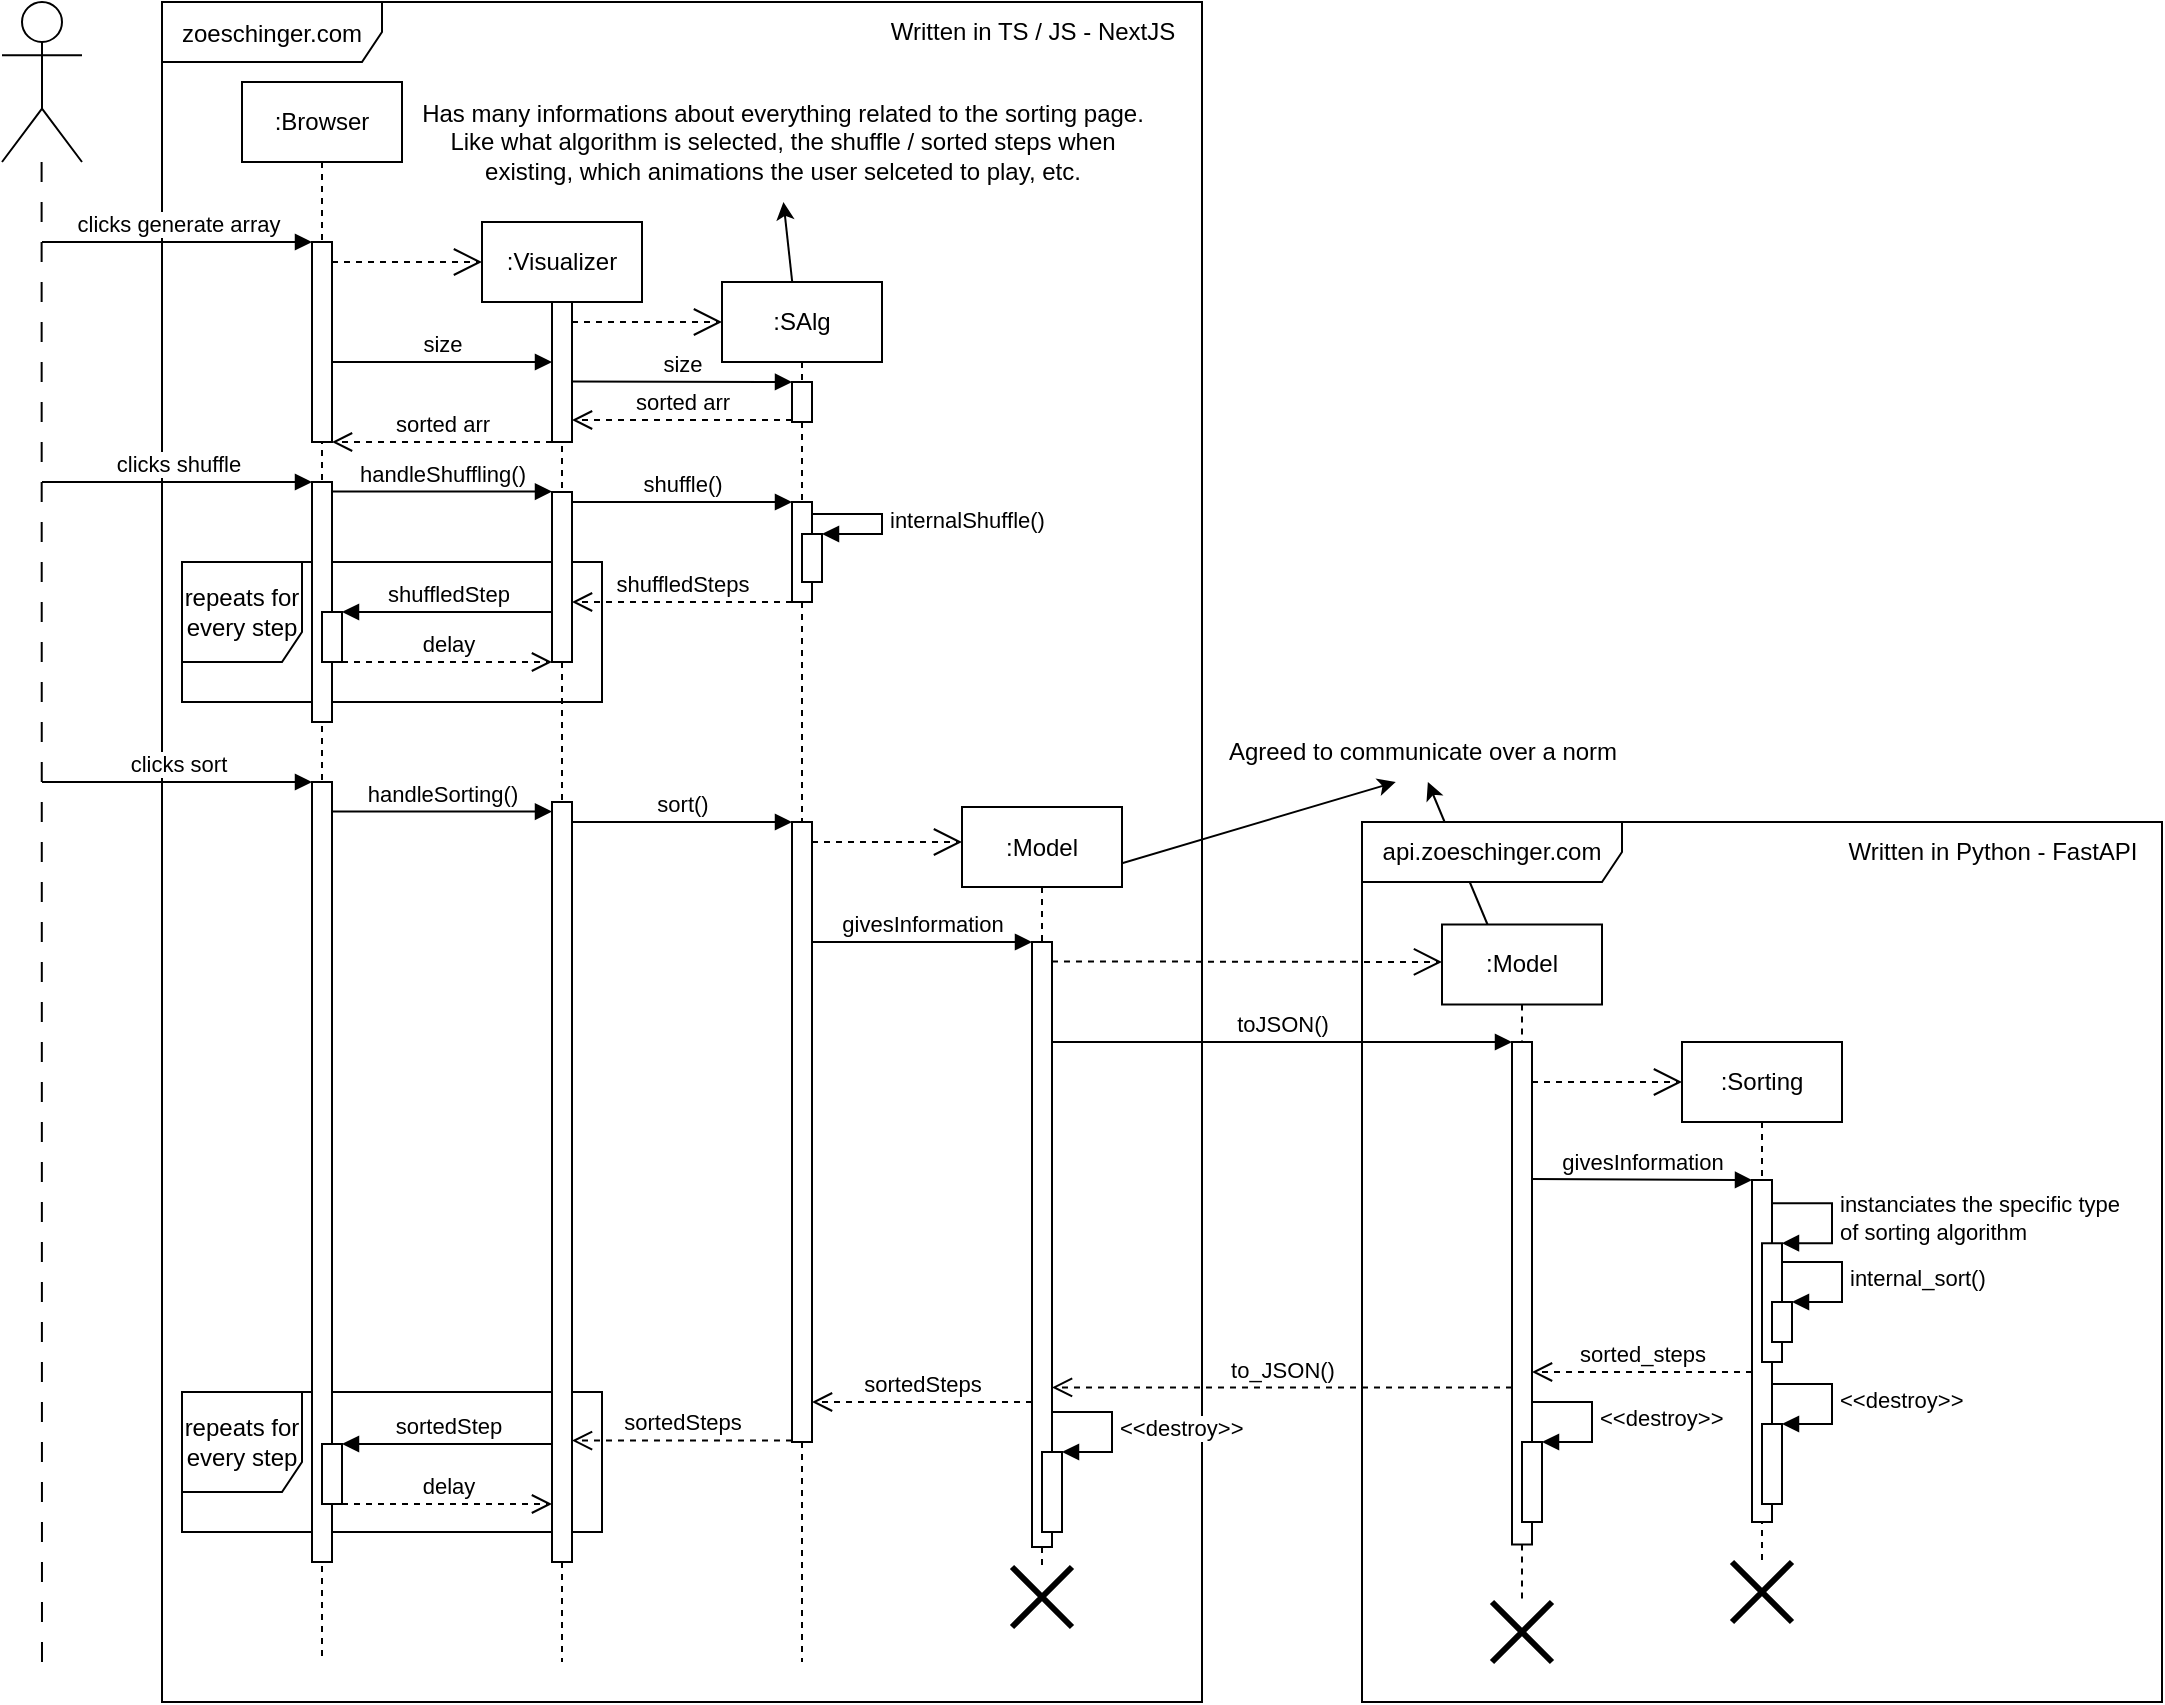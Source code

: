 <mxfile>
    <diagram id="qg90H9YzYEBdVhwIcSgk" name="Page-1">
        <mxGraphModel dx="1225" dy="601" grid="1" gridSize="10" guides="1" tooltips="1" connect="1" arrows="1" fold="1" page="1" pageScale="1" pageWidth="1100" pageHeight="850" math="0" shadow="0">
            <root>
                <mxCell id="0"/>
                <mxCell id="1" parent="0"/>
                <mxCell id="2" value="zoeschinger.com" style="shape=umlFrame;width=110;height=30;movable=1;resizable=1;rotatable=1;deletable=1;editable=1;connectable=1;" parent="1" vertex="1">
                    <mxGeometry x="80" width="520" height="850" as="geometry"/>
                </mxCell>
                <mxCell id="104" value="repeats for every step" style="shape=umlFrame;whiteSpace=wrap;html=1;width=60;height=50;movable=1;resizable=1;rotatable=1;deletable=1;editable=1;connectable=1;" parent="1" vertex="1">
                    <mxGeometry x="90" y="695" width="210" height="70" as="geometry"/>
                </mxCell>
                <mxCell id="79" style="edgeStyle=none;html=1;movable=1;resizable=1;rotatable=1;deletable=1;editable=1;connectable=1;" parent="1" source="8" target="77" edge="1">
                    <mxGeometry relative="1" as="geometry"/>
                </mxCell>
                <mxCell id="3" value="api.zoeschinger.com" style="shape=umlFrame;whiteSpace=wrap;html=1;width=130;height=30;movable=0;resizable=0;rotatable=0;deletable=0;editable=0;connectable=0;" parent="1" vertex="1">
                    <mxGeometry x="680" y="410" width="400" height="440" as="geometry"/>
                </mxCell>
                <mxCell id="9" value=":Sorting" style="shape=umlLifeline;perimeter=lifelinePerimeter;whiteSpace=wrap;html=1;container=1;collapsible=0;recursiveResize=0;outlineConnect=0;movable=1;resizable=1;rotatable=1;deletable=1;editable=1;connectable=1;" parent="1" vertex="1">
                    <mxGeometry x="840" y="520" width="80" height="260" as="geometry"/>
                </mxCell>
                <mxCell id="74" value="" style="html=1;points=[];perimeter=orthogonalPerimeter;movable=1;resizable=1;rotatable=1;deletable=1;editable=1;connectable=1;" parent="1" vertex="1">
                    <mxGeometry x="875" y="589" width="10" height="171" as="geometry"/>
                </mxCell>
                <mxCell id="48" value="repeats for every step" style="shape=umlFrame;whiteSpace=wrap;html=1;width=60;height=50;movable=1;resizable=1;rotatable=1;deletable=1;editable=1;connectable=1;" parent="1" vertex="1">
                    <mxGeometry x="90" y="280" width="210" height="70" as="geometry"/>
                </mxCell>
                <mxCell id="4" value="" style="shape=umlActor;verticalLabelPosition=bottom;verticalAlign=top;html=1;movable=1;resizable=1;rotatable=1;deletable=1;editable=1;connectable=1;" parent="1" vertex="1">
                    <mxGeometry width="40" height="80" as="geometry"/>
                </mxCell>
                <mxCell id="5" value=":Browser" style="shape=umlLifeline;perimeter=lifelinePerimeter;whiteSpace=wrap;html=1;container=1;collapsible=0;recursiveResize=0;outlineConnect=0;movable=1;resizable=1;rotatable=1;deletable=1;editable=1;connectable=1;" parent="1" vertex="1">
                    <mxGeometry x="120" y="40" width="80" height="790" as="geometry"/>
                </mxCell>
                <mxCell id="36" value="" style="html=1;points=[];perimeter=orthogonalPerimeter;movable=1;resizable=1;rotatable=1;deletable=1;editable=1;connectable=1;" parent="5" vertex="1">
                    <mxGeometry x="35" y="200" width="10" height="120" as="geometry"/>
                </mxCell>
                <mxCell id="42" value="" style="html=1;points=[];perimeter=orthogonalPerimeter;movable=1;resizable=1;rotatable=1;deletable=1;editable=1;connectable=1;" parent="5" vertex="1">
                    <mxGeometry x="40" y="265" width="10" height="25" as="geometry"/>
                </mxCell>
                <mxCell id="50" value="" style="html=1;points=[];perimeter=orthogonalPerimeter;movable=1;resizable=1;rotatable=1;deletable=1;editable=1;connectable=1;" parent="5" vertex="1">
                    <mxGeometry x="35" y="350" width="10" height="390" as="geometry"/>
                </mxCell>
                <mxCell id="131" value="" style="html=1;points=[];perimeter=orthogonalPerimeter;movable=1;resizable=1;rotatable=1;deletable=1;editable=1;connectable=1;" parent="5" vertex="1">
                    <mxGeometry x="40" y="681" width="10" height="30" as="geometry"/>
                </mxCell>
                <mxCell id="6" value=":Visualizer" style="shape=umlLifeline;perimeter=lifelinePerimeter;whiteSpace=wrap;html=1;container=1;collapsible=0;recursiveResize=0;outlineConnect=0;movable=1;resizable=1;rotatable=1;deletable=1;editable=1;connectable=1;" parent="1" vertex="1">
                    <mxGeometry x="240" y="110" width="80" height="720" as="geometry"/>
                </mxCell>
                <mxCell id="37" value="" style="html=1;points=[];perimeter=orthogonalPerimeter;movable=1;resizable=1;rotatable=1;deletable=1;editable=1;connectable=1;" parent="6" vertex="1">
                    <mxGeometry x="35" y="135" width="10" height="85" as="geometry"/>
                </mxCell>
                <mxCell id="78" style="edgeStyle=none;html=1;movable=1;resizable=1;rotatable=1;deletable=1;editable=1;connectable=1;" parent="1" source="7" target="77" edge="1">
                    <mxGeometry relative="1" as="geometry"/>
                </mxCell>
                <mxCell id="7" value=":Model" style="shape=umlLifeline;perimeter=lifelinePerimeter;whiteSpace=wrap;html=1;container=1;collapsible=0;recursiveResize=0;outlineConnect=0;movable=1;resizable=1;rotatable=1;deletable=1;editable=1;connectable=1;" parent="1" vertex="1">
                    <mxGeometry x="480" y="402.5" width="80" height="380" as="geometry"/>
                </mxCell>
                <mxCell id="64" value="givesInformation" style="html=1;verticalAlign=bottom;endArrow=block;movable=1;resizable=1;rotatable=1;deletable=1;editable=1;connectable=1;" parent="7" edge="1">
                    <mxGeometry width="80" relative="1" as="geometry">
                        <mxPoint x="-75" y="67.5" as="sourcePoint"/>
                        <mxPoint x="35" y="67.5" as="targetPoint"/>
                    </mxGeometry>
                </mxCell>
                <mxCell id="65" value="" style="html=1;points=[];perimeter=orthogonalPerimeter;movable=1;resizable=1;rotatable=1;deletable=1;editable=1;connectable=1;" parent="7" vertex="1">
                    <mxGeometry x="35" y="67.5" width="10" height="302.5" as="geometry"/>
                </mxCell>
                <mxCell id="129" value="" style="html=1;points=[];perimeter=orthogonalPerimeter;" parent="7" vertex="1">
                    <mxGeometry x="40" y="322.5" width="10" height="40" as="geometry"/>
                </mxCell>
                <mxCell id="130" value="&amp;lt;&amp;lt;destroy&amp;gt;&amp;gt;" style="edgeStyle=orthogonalEdgeStyle;html=1;align=left;spacingLeft=2;endArrow=block;rounded=0;entryX=1;entryY=0;" parent="7" target="129" edge="1">
                    <mxGeometry relative="1" as="geometry">
                        <mxPoint x="45" y="302.5" as="sourcePoint"/>
                        <Array as="points">
                            <mxPoint x="75" y="302.5"/>
                        </Array>
                    </mxGeometry>
                </mxCell>
                <mxCell id="8" value=":Model" style="shape=umlLifeline;perimeter=lifelinePerimeter;whiteSpace=wrap;html=1;container=1;collapsible=0;recursiveResize=0;outlineConnect=0;movable=1;resizable=1;rotatable=1;deletable=1;editable=1;connectable=1;" parent="1" vertex="1">
                    <mxGeometry x="720" y="461.25" width="80" height="338.75" as="geometry"/>
                </mxCell>
                <mxCell id="69" value="" style="html=1;points=[];perimeter=orthogonalPerimeter;movable=1;resizable=1;rotatable=1;deletable=1;editable=1;connectable=1;" parent="8" vertex="1">
                    <mxGeometry x="35" y="58.75" width="10" height="251.25" as="geometry"/>
                </mxCell>
                <mxCell id="11" value="" style="html=1;points=[];perimeter=orthogonalPerimeter;movable=1;resizable=1;rotatable=1;deletable=1;editable=1;connectable=1;" parent="1" vertex="1">
                    <mxGeometry x="155" y="120" width="10" height="100" as="geometry"/>
                </mxCell>
                <mxCell id="12" value="" style="endArrow=none;startArrow=none;endFill=0;startFill=0;endSize=8;html=1;verticalAlign=bottom;dashed=1;labelBackgroundColor=none;dashPattern=10 10;movable=1;resizable=1;rotatable=1;deletable=1;editable=1;connectable=1;" parent="1" edge="1">
                    <mxGeometry width="160" relative="1" as="geometry">
                        <mxPoint x="19.8" y="80" as="sourcePoint"/>
                        <mxPoint x="20" y="840" as="targetPoint"/>
                    </mxGeometry>
                </mxCell>
                <mxCell id="17" value="clicks generate array" style="html=1;verticalAlign=bottom;endArrow=block;movable=1;resizable=1;rotatable=1;deletable=1;editable=1;connectable=1;" parent="1" edge="1">
                    <mxGeometry width="80" relative="1" as="geometry">
                        <mxPoint x="20" y="120" as="sourcePoint"/>
                        <mxPoint x="155" y="120" as="targetPoint"/>
                    </mxGeometry>
                </mxCell>
                <mxCell id="21" style="edgeStyle=none;html=1;movable=1;resizable=1;rotatable=1;deletable=1;editable=1;connectable=1;" parent="1" source="18" target="20" edge="1">
                    <mxGeometry relative="1" as="geometry"/>
                </mxCell>
                <mxCell id="18" value=":SAlg" style="shape=umlLifeline;perimeter=lifelinePerimeter;whiteSpace=wrap;html=1;container=1;collapsible=0;recursiveResize=0;outlineConnect=0;movable=1;resizable=1;rotatable=1;deletable=1;editable=1;connectable=1;" parent="1" vertex="1">
                    <mxGeometry x="360" y="140" width="80" height="690" as="geometry"/>
                </mxCell>
                <mxCell id="39" value="shuffle()" style="html=1;verticalAlign=bottom;endArrow=block;movable=1;resizable=1;rotatable=1;deletable=1;editable=1;connectable=1;" parent="18" edge="1">
                    <mxGeometry width="80" relative="1" as="geometry">
                        <mxPoint x="-75" y="110" as="sourcePoint"/>
                        <mxPoint x="35" y="110" as="targetPoint"/>
                    </mxGeometry>
                </mxCell>
                <mxCell id="40" value="" style="html=1;points=[];perimeter=orthogonalPerimeter;movable=1;resizable=1;rotatable=1;deletable=1;editable=1;connectable=1;" parent="18" vertex="1">
                    <mxGeometry x="35" y="110" width="10" height="50" as="geometry"/>
                </mxCell>
                <mxCell id="46" value="" style="html=1;points=[];perimeter=orthogonalPerimeter;movable=1;resizable=1;rotatable=1;deletable=1;editable=1;connectable=1;" parent="18" vertex="1">
                    <mxGeometry x="40" y="126" width="10" height="24" as="geometry"/>
                </mxCell>
                <mxCell id="47" value="internalShuffle()" style="edgeStyle=orthogonalEdgeStyle;html=1;align=left;spacingLeft=2;endArrow=block;rounded=0;movable=1;resizable=1;rotatable=1;deletable=1;editable=1;connectable=1;" parent="18" target="46" edge="1">
                    <mxGeometry relative="1" as="geometry">
                        <mxPoint x="45" y="116" as="sourcePoint"/>
                        <Array as="points">
                            <mxPoint x="80" y="116"/>
                            <mxPoint x="80" y="126"/>
                        </Array>
                        <mxPoint x="50" y="122" as="targetPoint"/>
                    </mxGeometry>
                </mxCell>
                <mxCell id="20" value="Has many informations about everything related to the sorting page.&lt;br&gt;Like what algorithm is selected, the shuffle / sorted steps when&lt;br&gt;existing, which animations the user selceted to play, etc." style="text;html=1;align=center;verticalAlign=middle;resizable=1;points=[];autosize=1;strokeColor=none;fillColor=none;movable=1;rotatable=1;deletable=1;editable=1;connectable=1;" parent="1" vertex="1">
                    <mxGeometry x="200" y="40" width="380" height="60" as="geometry"/>
                </mxCell>
                <mxCell id="22" value="" style="html=1;points=[];perimeter=orthogonalPerimeter;movable=1;resizable=1;rotatable=1;deletable=1;editable=1;connectable=1;" parent="1" vertex="1">
                    <mxGeometry x="275" y="150" width="10" height="70" as="geometry"/>
                </mxCell>
                <mxCell id="26" value="" style="endArrow=open;endSize=12;dashed=1;html=1;movable=1;resizable=1;rotatable=1;deletable=1;editable=1;connectable=1;" parent="1" edge="1">
                    <mxGeometry width="160" relative="1" as="geometry">
                        <mxPoint x="165" y="130" as="sourcePoint"/>
                        <mxPoint x="240" y="130" as="targetPoint"/>
                    </mxGeometry>
                </mxCell>
                <mxCell id="27" value="" style="endArrow=open;endSize=12;dashed=1;html=1;movable=1;resizable=1;rotatable=1;deletable=1;editable=1;connectable=1;" parent="1" edge="1">
                    <mxGeometry width="160" relative="1" as="geometry">
                        <mxPoint x="285" y="160" as="sourcePoint"/>
                        <mxPoint x="360" y="160" as="targetPoint"/>
                    </mxGeometry>
                </mxCell>
                <mxCell id="28" value="size" style="html=1;verticalAlign=bottom;endArrow=block;movable=1;resizable=1;rotatable=1;deletable=1;editable=1;connectable=1;" parent="1" target="22" edge="1">
                    <mxGeometry width="80" relative="1" as="geometry">
                        <mxPoint x="165" y="180" as="sourcePoint"/>
                        <mxPoint x="270" y="180" as="targetPoint"/>
                    </mxGeometry>
                </mxCell>
                <mxCell id="29" value="" style="html=1;points=[];perimeter=orthogonalPerimeter;movable=1;resizable=1;rotatable=1;deletable=1;editable=1;connectable=1;" parent="1" vertex="1">
                    <mxGeometry x="395" y="190" width="10" height="20" as="geometry"/>
                </mxCell>
                <mxCell id="31" value="sorted arr" style="html=1;verticalAlign=bottom;endArrow=open;dashed=1;endSize=8;exitX=0;exitY=0.95;movable=1;resizable=1;rotatable=1;deletable=1;editable=1;connectable=1;" parent="1" source="29" target="22" edge="1">
                    <mxGeometry x="-0.001" relative="1" as="geometry">
                        <mxPoint x="300" y="270" as="targetPoint"/>
                        <mxPoint as="offset"/>
                    </mxGeometry>
                </mxCell>
                <mxCell id="32" value="size" style="html=1;verticalAlign=bottom;endArrow=block;entryX=0.119;entryY=0.156;entryDx=0;entryDy=0;entryPerimeter=0;exitX=1.023;exitY=0.568;exitDx=0;exitDy=0;exitPerimeter=0;movable=1;resizable=1;rotatable=1;deletable=1;editable=1;connectable=1;" parent="1" source="22" edge="1">
                    <mxGeometry width="80" relative="1" as="geometry">
                        <mxPoint x="283.81" y="190.36" as="sourcePoint"/>
                        <mxPoint x="395.0" y="190" as="targetPoint"/>
                    </mxGeometry>
                </mxCell>
                <mxCell id="34" value="sorted arr" style="html=1;verticalAlign=bottom;endArrow=open;dashed=1;endSize=8;exitX=0;exitY=0.95;movable=1;resizable=1;rotatable=1;deletable=1;editable=1;connectable=1;" parent="1" edge="1">
                    <mxGeometry x="-0.001" relative="1" as="geometry">
                        <mxPoint x="165" y="220" as="targetPoint"/>
                        <mxPoint x="275" y="220" as="sourcePoint"/>
                        <mxPoint as="offset"/>
                    </mxGeometry>
                </mxCell>
                <mxCell id="35" value="clicks shuffle" style="html=1;verticalAlign=bottom;endArrow=block;movable=1;resizable=1;rotatable=1;deletable=1;editable=1;connectable=1;" parent="1" edge="1">
                    <mxGeometry width="80" relative="1" as="geometry">
                        <mxPoint x="20" y="240" as="sourcePoint"/>
                        <mxPoint x="155" y="240" as="targetPoint"/>
                    </mxGeometry>
                </mxCell>
                <mxCell id="38" value="handleShuffling()" style="html=1;verticalAlign=bottom;endArrow=block;movable=1;resizable=1;rotatable=1;deletable=1;editable=1;connectable=1;" parent="1" edge="1">
                    <mxGeometry width="80" relative="1" as="geometry">
                        <mxPoint x="165" y="244.76" as="sourcePoint"/>
                        <mxPoint x="275" y="244.76" as="targetPoint"/>
                    </mxGeometry>
                </mxCell>
                <mxCell id="41" value="shuffledSteps" style="html=1;verticalAlign=bottom;endArrow=open;dashed=1;endSize=8;exitX=0;exitY=0.95;movable=1;resizable=1;rotatable=1;deletable=1;editable=1;connectable=1;" parent="1" edge="1">
                    <mxGeometry x="-0.004" relative="1" as="geometry">
                        <mxPoint x="285" y="300" as="targetPoint"/>
                        <mxPoint x="395" y="300" as="sourcePoint"/>
                        <mxPoint as="offset"/>
                    </mxGeometry>
                </mxCell>
                <mxCell id="43" value="shuffledStep" style="html=1;verticalAlign=bottom;endArrow=block;entryX=1;entryY=0;movable=1;resizable=1;rotatable=1;deletable=1;editable=1;connectable=1;" parent="1" source="37" target="42" edge="1">
                    <mxGeometry relative="1" as="geometry">
                        <mxPoint x="270" y="280" as="sourcePoint"/>
                    </mxGeometry>
                </mxCell>
                <mxCell id="44" value="delay" style="html=1;verticalAlign=bottom;endArrow=open;dashed=1;endSize=8;movable=1;resizable=1;rotatable=1;deletable=1;editable=1;connectable=1;" parent="1" source="42" target="37" edge="1">
                    <mxGeometry relative="1" as="geometry">
                        <mxPoint x="230" y="337" as="targetPoint"/>
                        <Array as="points">
                            <mxPoint x="220" y="330"/>
                        </Array>
                    </mxGeometry>
                </mxCell>
                <mxCell id="49" value="clicks sort" style="html=1;verticalAlign=bottom;endArrow=block;movable=1;resizable=1;rotatable=1;deletable=1;editable=1;connectable=1;" parent="1" edge="1">
                    <mxGeometry width="80" relative="1" as="geometry">
                        <mxPoint x="20" y="390" as="sourcePoint"/>
                        <mxPoint x="155" y="390" as="targetPoint"/>
                    </mxGeometry>
                </mxCell>
                <mxCell id="51" value="handleSorting()" style="html=1;verticalAlign=bottom;endArrow=block;movable=1;resizable=1;rotatable=1;deletable=1;editable=1;connectable=1;" parent="1" edge="1">
                    <mxGeometry width="80" relative="1" as="geometry">
                        <mxPoint x="165" y="404.76" as="sourcePoint"/>
                        <mxPoint x="275" y="404.76" as="targetPoint"/>
                        <mxPoint as="offset"/>
                    </mxGeometry>
                </mxCell>
                <mxCell id="59" value="" style="html=1;points=[];perimeter=orthogonalPerimeter;movable=1;resizable=1;rotatable=1;deletable=1;editable=1;connectable=1;" parent="1" vertex="1">
                    <mxGeometry x="275" y="400" width="10" height="380" as="geometry"/>
                </mxCell>
                <mxCell id="61" value="sort()" style="html=1;verticalAlign=bottom;endArrow=block;movable=1;resizable=1;rotatable=1;deletable=1;editable=1;connectable=1;" parent="1" edge="1">
                    <mxGeometry width="80" relative="1" as="geometry">
                        <mxPoint x="285" y="410" as="sourcePoint"/>
                        <mxPoint x="395" y="410" as="targetPoint"/>
                    </mxGeometry>
                </mxCell>
                <mxCell id="62" value="" style="html=1;points=[];perimeter=orthogonalPerimeter;movable=1;resizable=1;rotatable=1;deletable=1;editable=1;connectable=1;" parent="1" vertex="1">
                    <mxGeometry x="395" y="410" width="10" height="310" as="geometry"/>
                </mxCell>
                <mxCell id="63" value="" style="endArrow=open;endSize=12;dashed=1;html=1;movable=1;resizable=1;rotatable=1;deletable=1;editable=1;connectable=1;" parent="1" edge="1">
                    <mxGeometry width="160" relative="1" as="geometry">
                        <mxPoint x="405" y="420" as="sourcePoint"/>
                        <mxPoint x="480" y="420" as="targetPoint"/>
                    </mxGeometry>
                </mxCell>
                <mxCell id="67" value="" style="endArrow=open;endSize=12;dashed=1;html=1;movable=1;resizable=1;rotatable=1;deletable=1;editable=1;connectable=1;" parent="1" edge="1">
                    <mxGeometry width="160" relative="1" as="geometry">
                        <mxPoint x="525" y="479.71" as="sourcePoint"/>
                        <mxPoint x="720" y="480" as="targetPoint"/>
                    </mxGeometry>
                </mxCell>
                <mxCell id="70" value="toJSON()" style="html=1;verticalAlign=bottom;endArrow=block;entryX=0;entryY=0;movable=1;resizable=1;rotatable=1;deletable=1;editable=1;connectable=1;" parent="1" source="65" target="69" edge="1">
                    <mxGeometry relative="1" as="geometry">
                        <mxPoint x="685" y="520" as="sourcePoint"/>
                    </mxGeometry>
                </mxCell>
                <mxCell id="72" value="" style="endArrow=open;endSize=12;dashed=1;html=1;movable=1;resizable=1;rotatable=1;deletable=1;editable=1;connectable=1;" parent="1" source="69" edge="1">
                    <mxGeometry width="160" relative="1" as="geometry">
                        <mxPoint x="770" y="540.34" as="sourcePoint"/>
                        <mxPoint x="840" y="540" as="targetPoint"/>
                    </mxGeometry>
                </mxCell>
                <mxCell id="75" value="givesInformation" style="html=1;verticalAlign=bottom;endArrow=block;entryX=0;entryY=0;exitX=0.957;exitY=0.619;exitDx=0;exitDy=0;exitPerimeter=0;movable=1;resizable=1;rotatable=1;deletable=1;editable=1;connectable=1;" parent="1" edge="1">
                    <mxGeometry relative="1" as="geometry">
                        <mxPoint x="764.57" y="588.52" as="sourcePoint"/>
                        <mxPoint x="875" y="589.0" as="targetPoint"/>
                    </mxGeometry>
                </mxCell>
                <mxCell id="76" value="sorted_steps" style="html=1;verticalAlign=bottom;endArrow=open;dashed=1;endSize=8;movable=1;resizable=1;rotatable=1;deletable=1;editable=1;connectable=1;" parent="1" edge="1">
                    <mxGeometry relative="1" as="geometry">
                        <mxPoint x="765" y="685" as="targetPoint"/>
                        <mxPoint x="875" y="685" as="sourcePoint"/>
                        <Array as="points">
                            <mxPoint x="830" y="685"/>
                        </Array>
                        <mxPoint as="offset"/>
                    </mxGeometry>
                </mxCell>
                <mxCell id="77" value="Agreed to communicate over a norm" style="text;html=1;align=center;verticalAlign=middle;resizable=1;points=[];autosize=1;strokeColor=none;fillColor=none;movable=1;rotatable=1;deletable=1;editable=1;connectable=1;" parent="1" vertex="1">
                    <mxGeometry x="600" y="360" width="220" height="30" as="geometry"/>
                </mxCell>
                <mxCell id="71" value="to_JSON()" style="html=1;verticalAlign=bottom;endArrow=open;dashed=1;endSize=8;exitX=0;exitY=0.95;movable=1;resizable=1;rotatable=1;deletable=1;editable=1;connectable=1;" parent="1" edge="1">
                    <mxGeometry relative="1" as="geometry">
                        <mxPoint x="525" y="692.688" as="targetPoint"/>
                        <mxPoint x="755" y="692.688" as="sourcePoint"/>
                    </mxGeometry>
                </mxCell>
                <mxCell id="108" value="sortedSteps" style="html=1;verticalAlign=bottom;endArrow=open;dashed=1;endSize=8;exitX=0;exitY=0.95;movable=1;resizable=1;rotatable=1;deletable=1;editable=1;connectable=1;" parent="1" edge="1">
                    <mxGeometry x="-0.004" relative="1" as="geometry">
                        <mxPoint x="285" y="719.26" as="targetPoint"/>
                        <mxPoint x="395" y="719.26" as="sourcePoint"/>
                        <mxPoint as="offset"/>
                    </mxGeometry>
                </mxCell>
                <mxCell id="109" value="sortedStep" style="html=1;verticalAlign=bottom;endArrow=block;entryX=1;entryY=0;movable=1;resizable=1;rotatable=1;deletable=1;editable=1;connectable=1;" parent="1" edge="1">
                    <mxGeometry relative="1" as="geometry">
                        <mxPoint x="275" y="721" as="sourcePoint"/>
                        <mxPoint x="170" y="721" as="targetPoint"/>
                    </mxGeometry>
                </mxCell>
                <mxCell id="110" value="delay" style="html=1;verticalAlign=bottom;endArrow=open;dashed=1;endSize=8;movable=1;resizable=1;rotatable=1;deletable=1;editable=1;connectable=1;" parent="1" edge="1">
                    <mxGeometry relative="1" as="geometry">
                        <mxPoint x="275" y="751" as="targetPoint"/>
                        <Array as="points">
                            <mxPoint x="220" y="751"/>
                        </Array>
                        <mxPoint x="170" y="751" as="sourcePoint"/>
                    </mxGeometry>
                </mxCell>
                <mxCell id="111" value="sortedSteps" style="html=1;verticalAlign=bottom;endArrow=open;dashed=1;endSize=8;exitX=0;exitY=0.95;movable=1;resizable=1;rotatable=1;deletable=1;editable=1;connectable=1;" parent="1" edge="1">
                    <mxGeometry x="-0.004" relative="1" as="geometry">
                        <mxPoint x="405" y="700" as="targetPoint"/>
                        <mxPoint x="515" y="700" as="sourcePoint"/>
                        <mxPoint as="offset"/>
                    </mxGeometry>
                </mxCell>
                <mxCell id="121" value="" style="html=1;points=[];perimeter=orthogonalPerimeter;" parent="1" vertex="1">
                    <mxGeometry x="880" y="711" width="10" height="40" as="geometry"/>
                </mxCell>
                <mxCell id="122" value="&amp;lt;&amp;lt;destroy&amp;gt;&amp;gt;" style="edgeStyle=orthogonalEdgeStyle;html=1;align=left;spacingLeft=2;endArrow=block;rounded=0;entryX=1;entryY=0;" parent="1" target="121" edge="1">
                    <mxGeometry relative="1" as="geometry">
                        <mxPoint x="885" y="691" as="sourcePoint"/>
                        <Array as="points">
                            <mxPoint x="915" y="691"/>
                        </Array>
                    </mxGeometry>
                </mxCell>
                <mxCell id="124" value="internal_sort()" style="edgeStyle=orthogonalEdgeStyle;html=1;align=left;spacingLeft=2;endArrow=block;rounded=0;entryX=1;entryY=0;" parent="1" target="123" edge="1">
                    <mxGeometry relative="1" as="geometry">
                        <mxPoint x="890" y="630" as="sourcePoint"/>
                        <Array as="points">
                            <mxPoint x="920" y="630"/>
                        </Array>
                    </mxGeometry>
                </mxCell>
                <mxCell id="125" value="" style="html=1;points=[];perimeter=orthogonalPerimeter;" parent="1" vertex="1">
                    <mxGeometry x="880" y="620.63" width="10" height="59.37" as="geometry"/>
                </mxCell>
                <mxCell id="126" value="instanciates the specific type&lt;br&gt;of sorting algorithm" style="edgeStyle=orthogonalEdgeStyle;html=1;align=left;spacingLeft=2;endArrow=block;rounded=0;entryX=1;entryY=0;" parent="1" target="125" edge="1">
                    <mxGeometry x="0.004" relative="1" as="geometry">
                        <mxPoint x="885" y="600.63" as="sourcePoint"/>
                        <Array as="points">
                            <mxPoint x="915" y="600.63"/>
                        </Array>
                        <mxPoint as="offset"/>
                    </mxGeometry>
                </mxCell>
                <mxCell id="123" value="" style="html=1;points=[];perimeter=orthogonalPerimeter;" parent="1" vertex="1">
                    <mxGeometry x="885" y="650" width="10" height="20" as="geometry"/>
                </mxCell>
                <mxCell id="127" value="" style="html=1;points=[];perimeter=orthogonalPerimeter;" parent="1" vertex="1">
                    <mxGeometry x="760" y="720" width="10" height="40" as="geometry"/>
                </mxCell>
                <mxCell id="128" value="&amp;lt;&amp;lt;destroy&amp;gt;&amp;gt;" style="edgeStyle=orthogonalEdgeStyle;html=1;align=left;spacingLeft=2;endArrow=block;rounded=0;entryX=1;entryY=0;" parent="1" target="127" edge="1">
                    <mxGeometry relative="1" as="geometry">
                        <mxPoint x="765" y="700" as="sourcePoint"/>
                        <Array as="points">
                            <mxPoint x="795" y="700"/>
                        </Array>
                    </mxGeometry>
                </mxCell>
                <mxCell id="132" value="" style="shape=umlDestroy;whiteSpace=wrap;html=1;strokeWidth=3;" parent="1" vertex="1">
                    <mxGeometry x="505" y="782.5" width="30" height="30" as="geometry"/>
                </mxCell>
                <mxCell id="135" value="" style="shape=umlDestroy;whiteSpace=wrap;html=1;strokeWidth=3;" parent="1" vertex="1">
                    <mxGeometry x="745" y="800" width="30" height="30" as="geometry"/>
                </mxCell>
                <mxCell id="136" value="" style="shape=umlDestroy;whiteSpace=wrap;html=1;strokeWidth=3;" parent="1" vertex="1">
                    <mxGeometry x="865" y="780" width="30" height="30" as="geometry"/>
                </mxCell>
                <mxCell id="137" value="Written in Python - FastAPI" style="text;html=1;align=center;verticalAlign=middle;resizable=0;points=[];autosize=1;strokeColor=none;fillColor=none;" vertex="1" parent="1">
                    <mxGeometry x="910" y="410" width="170" height="30" as="geometry"/>
                </mxCell>
                <mxCell id="138" value="Written in TS / JS - NextJS" style="text;html=1;align=center;verticalAlign=middle;resizable=0;points=[];autosize=1;strokeColor=none;fillColor=none;" vertex="1" parent="1">
                    <mxGeometry x="430" width="170" height="30" as="geometry"/>
                </mxCell>
            </root>
        </mxGraphModel>
    </diagram>
</mxfile>